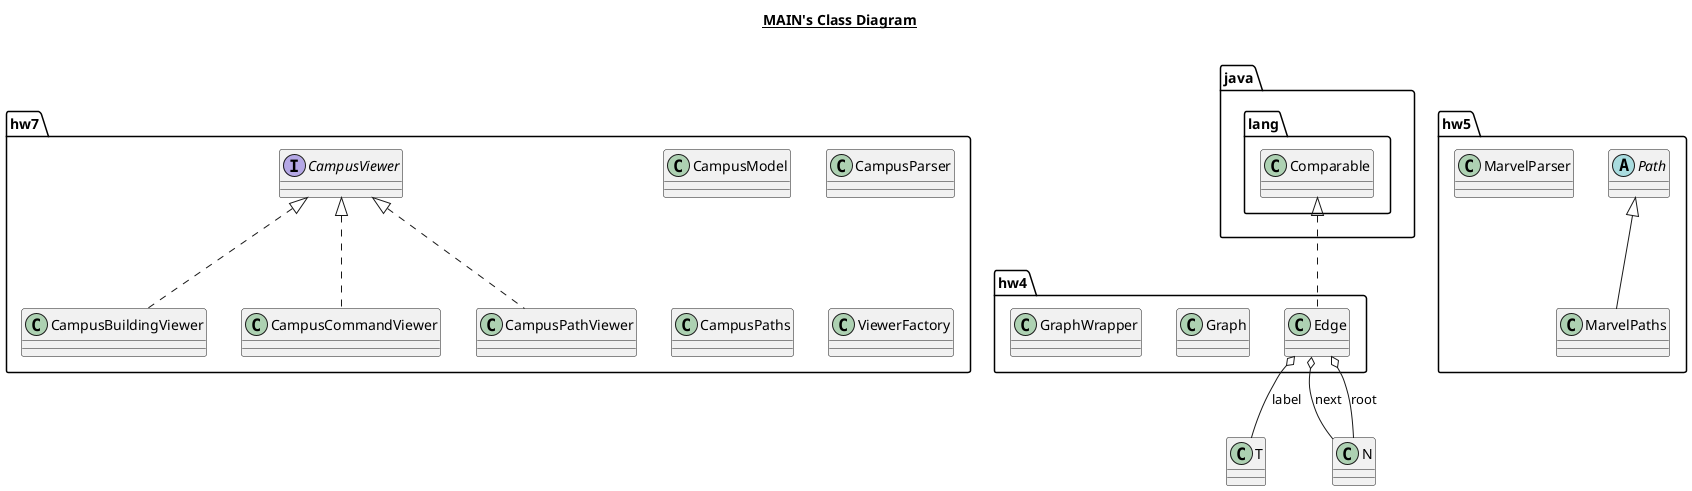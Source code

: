 @startuml

title __MAIN's Class Diagram__\n

  namespace hw4 {
    class hw4.Edge {
    }
  }
  

  namespace hw4 {
    class hw4.Graph {
    }
  }
  

  namespace hw4 {
    class hw4.GraphWrapper {
    }
  }
  

  namespace hw5 {
    class hw5.MarvelParser {
    }
  }
  

  namespace hw5 {
    class hw5.MarvelPaths {
    }
  }
  

  namespace hw5 {
    abstract class hw5.Path {
    }
  }
  

  namespace hw7 {
    class hw7.CampusBuildingViewer {
    }
  }
  

  namespace hw7 {
    class hw7.CampusCommandViewer {
    }
  }
  

  namespace hw7 {
    class hw7.CampusModel {
    }
  }
  

  namespace hw7 {
    class hw7.CampusParser {
    }
  }
  

  namespace hw7 {
    class hw7.CampusPathViewer {
    }
  }
  

  namespace hw7 {
    class hw7.CampusPaths {
    }
  }
  

  namespace hw7 {
    interface hw7.CampusViewer {
    }
  }
  

  namespace hw7 {
    class hw7.ViewerFactory {
    }
  }
  

  hw4.Edge .up.|> java.lang.Comparable
  hw4.Edge o-- T : label
  hw4.Edge o-- N : next
  hw4.Edge o-- N : root
  hw5.MarvelPaths -up-|> hw5.Path
  hw7.CampusBuildingViewer .up.|> hw7.CampusViewer
  hw7.CampusCommandViewer .up.|> hw7.CampusViewer
  hw7.CampusPathViewer .up.|> hw7.CampusViewer

@enduml
